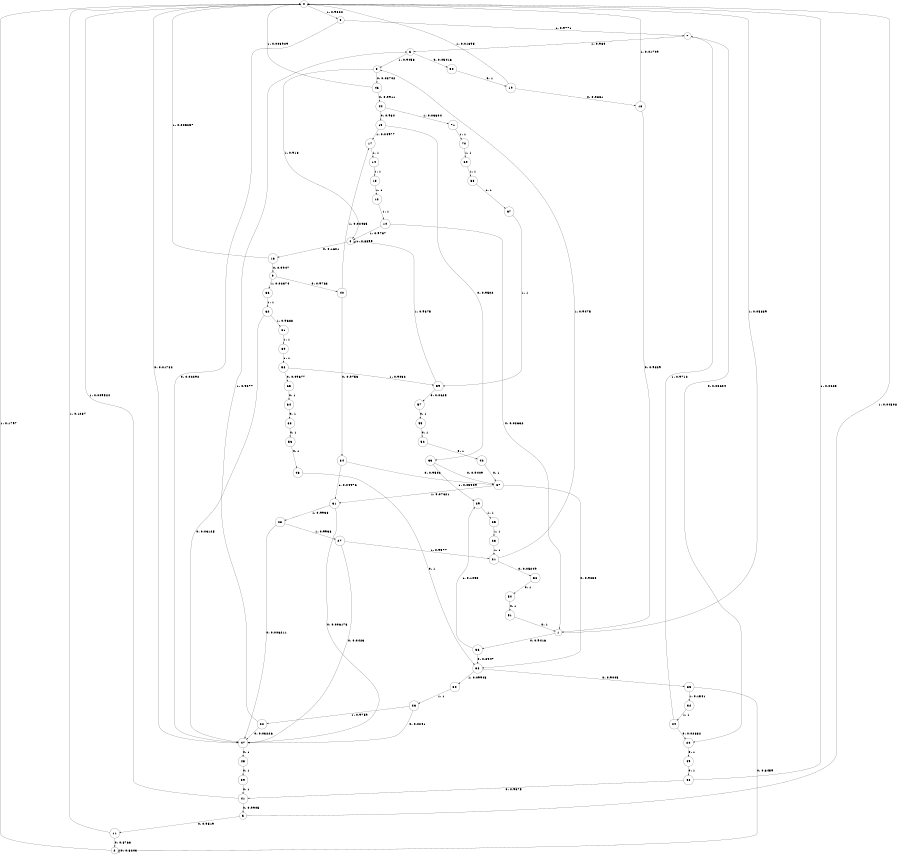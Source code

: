 digraph "ch1_both_grouped_diff_L14" {
size = "6,8.5";
ratio = "fill";
node [shape = circle];
node [fontsize = 24];
edge [fontsize = 24];
0 -> 47 [label = "0: 0.01782  "];
0 -> 8 [label = "1: 0.9822   "];
1 -> 36 [label = "0: 0.9416   "];
1 -> 0 [label = "1: 0.05839  "];
2 -> 2 [label = "0: 0.8203   "];
2 -> 0 [label = "1: 0.1797   "];
3 -> 46 [label = "0: 0.08702  "];
3 -> 4 [label = "1: 0.913    "];
4 -> 16 [label = "0: 0.1601   "];
4 -> 4 [label = "1: 0.8399   "];
5 -> 11 [label = "0: 0.9519   "];
5 -> 0 [label = "1: 0.04808  "];
6 -> 50 [label = "0: 0.05416  "];
6 -> 3 [label = "1: 0.9458   "];
7 -> 20 [label = "0: 0.03604  "];
7 -> 6 [label = "1: 0.964    "];
8 -> 47 [label = "0: 0.02292  "];
8 -> 7 [label = "1: 0.9771   "];
9 -> 40 [label = "0: 0.9763   "];
9 -> 66 [label = "1: 0.02374  "];
10 -> 1 [label = "0: 0.02632  "];
10 -> 4 [label = "1: 0.9737   "];
11 -> 2 [label = "0: 0.8763   "];
11 -> 0 [label = "1: 0.1237   "];
12 -> 10 [label = "1: 1        "];
13 -> 12 [label = "1: 1        "];
14 -> 13 [label = "1: 1        "];
15 -> 33 [label = "0: 0.9502   "];
15 -> 17 [label = "1: 0.04977  "];
16 -> 9 [label = "0: 0.9947   "];
16 -> 0 [label = "1: 0.005257  "];
17 -> 14 [label = "1: 1        "];
18 -> 1 [label = "0: 0.9829   "];
18 -> 0 [label = "1: 0.01709  "];
19 -> 18 [label = "0: 0.9831   "];
19 -> 0 [label = "1: 0.01695  "];
20 -> 49 [label = "0: 1        "];
21 -> 56 [label = "0: 0.05249  "];
21 -> 3 [label = "1: 0.9475   "];
22 -> 47 [label = "0: 0.03226  "];
22 -> 6 [label = "1: 0.9677   "];
23 -> 21 [label = "1: 1        "];
24 -> 20 [label = "0: 0.02882  "];
24 -> 7 [label = "1: 0.9712   "];
25 -> 23 [label = "1: 1        "];
26 -> 47 [label = "0: 0.0241   "];
26 -> 22 [label = "1: 0.9759   "];
27 -> 47 [label = "0: 0.0423   "];
27 -> 21 [label = "1: 0.9577   "];
28 -> 47 [label = "0: 0.006211  "];
28 -> 27 [label = "1: 0.9938   "];
29 -> 25 [label = "1: 1        "];
30 -> 26 [label = "1: 1        "];
31 -> 47 [label = "0: 0.006173  "];
31 -> 28 [label = "1: 0.9938   "];
32 -> 24 [label = "1: 1        "];
33 -> 37 [label = "0: 0.9409   "];
33 -> 29 [label = "1: 0.05909  "];
34 -> 37 [label = "0: 0.9502   "];
34 -> 31 [label = "1: 0.04976  "];
35 -> 2 [label = "0: 0.8459   "];
35 -> 32 [label = "1: 0.1541   "];
36 -> 38 [label = "0: 0.8947   "];
36 -> 29 [label = "1: 0.1053   "];
37 -> 38 [label = "0: 0.9238   "];
37 -> 31 [label = "1: 0.07621  "];
38 -> 35 [label = "0: 0.9005   "];
38 -> 30 [label = "1: 0.09948  "];
39 -> 41 [label = "0: 1        "];
40 -> 34 [label = "0: 0.9753   "];
40 -> 17 [label = "1: 0.02465  "];
41 -> 5 [label = "0: 0.9905   "];
41 -> 0 [label = "1: 0.009524  "];
42 -> 37 [label = "0: 1        "];
43 -> 38 [label = "0: 1        "];
44 -> 15 [label = "0: 0.964    "];
44 -> 71 [label = "1: 0.03604  "];
45 -> 39 [label = "0: 1        "];
46 -> 44 [label = "0: 0.9911   "];
46 -> 0 [label = "1: 0.008929  "];
47 -> 45 [label = "0: 1        "];
48 -> 41 [label = "0: 0.9375   "];
48 -> 0 [label = "1: 0.0625   "];
49 -> 48 [label = "0: 1        "];
50 -> 19 [label = "0: 1        "];
51 -> 1 [label = "0: 1        "];
52 -> 42 [label = "0: 1        "];
53 -> 43 [label = "0: 1        "];
54 -> 51 [label = "0: 1        "];
55 -> 52 [label = "0: 1        "];
56 -> 54 [label = "0: 1        "];
57 -> 55 [label = "0: 1        "];
58 -> 65 [label = "0: 0.09677  "];
58 -> 59 [label = "1: 0.9032   "];
59 -> 57 [label = "0: 0.0625   "];
59 -> 4 [label = "1: 0.9375   "];
60 -> 58 [label = "1: 1        "];
61 -> 60 [label = "1: 1        "];
62 -> 47 [label = "0: 0.03125  "];
62 -> 61 [label = "1: 0.9688   "];
63 -> 53 [label = "0: 1        "];
64 -> 63 [label = "0: 1        "];
65 -> 64 [label = "0: 1        "];
66 -> 62 [label = "1: 1        "];
67 -> 59 [label = "1: 1        "];
68 -> 67 [label = "1: 1        "];
69 -> 68 [label = "1: 1        "];
70 -> 69 [label = "1: 1        "];
71 -> 70 [label = "1: 1        "];
}